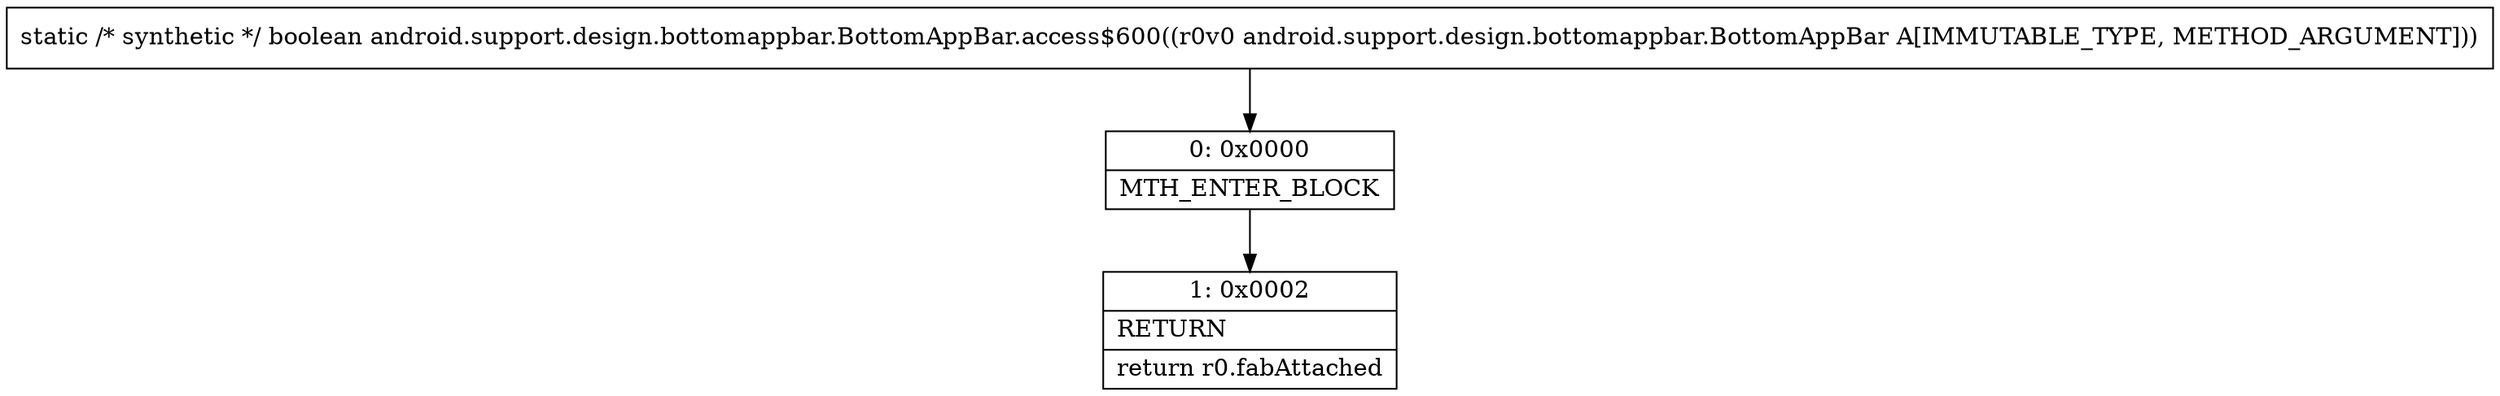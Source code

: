 digraph "CFG forandroid.support.design.bottomappbar.BottomAppBar.access$600(Landroid\/support\/design\/bottomappbar\/BottomAppBar;)Z" {
Node_0 [shape=record,label="{0\:\ 0x0000|MTH_ENTER_BLOCK\l}"];
Node_1 [shape=record,label="{1\:\ 0x0002|RETURN\l|return r0.fabAttached\l}"];
MethodNode[shape=record,label="{static \/* synthetic *\/ boolean android.support.design.bottomappbar.BottomAppBar.access$600((r0v0 android.support.design.bottomappbar.BottomAppBar A[IMMUTABLE_TYPE, METHOD_ARGUMENT])) }"];
MethodNode -> Node_0;
Node_0 -> Node_1;
}

